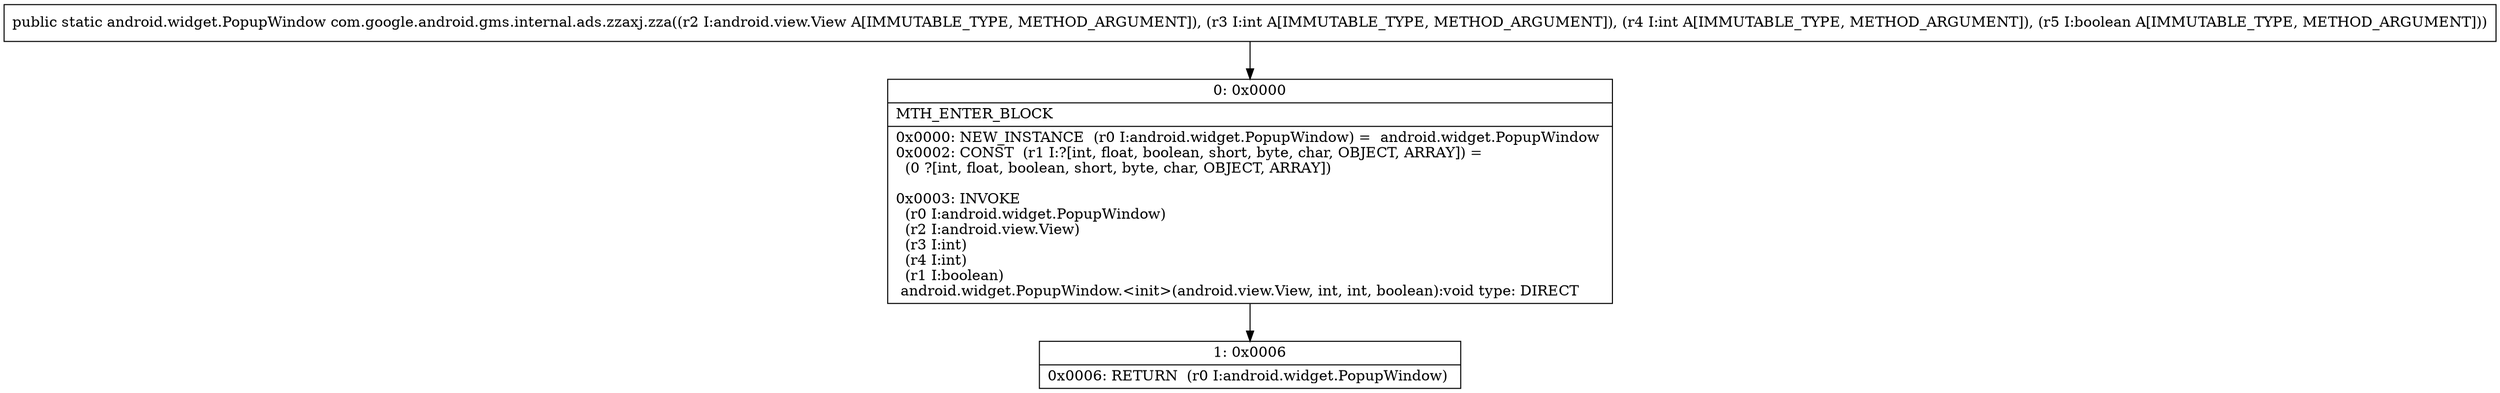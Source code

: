 digraph "CFG forcom.google.android.gms.internal.ads.zzaxj.zza(Landroid\/view\/View;IIZ)Landroid\/widget\/PopupWindow;" {
Node_0 [shape=record,label="{0\:\ 0x0000|MTH_ENTER_BLOCK\l|0x0000: NEW_INSTANCE  (r0 I:android.widget.PopupWindow) =  android.widget.PopupWindow \l0x0002: CONST  (r1 I:?[int, float, boolean, short, byte, char, OBJECT, ARRAY]) = \l  (0 ?[int, float, boolean, short, byte, char, OBJECT, ARRAY])\l \l0x0003: INVOKE  \l  (r0 I:android.widget.PopupWindow)\l  (r2 I:android.view.View)\l  (r3 I:int)\l  (r4 I:int)\l  (r1 I:boolean)\l android.widget.PopupWindow.\<init\>(android.view.View, int, int, boolean):void type: DIRECT \l}"];
Node_1 [shape=record,label="{1\:\ 0x0006|0x0006: RETURN  (r0 I:android.widget.PopupWindow) \l}"];
MethodNode[shape=record,label="{public static android.widget.PopupWindow com.google.android.gms.internal.ads.zzaxj.zza((r2 I:android.view.View A[IMMUTABLE_TYPE, METHOD_ARGUMENT]), (r3 I:int A[IMMUTABLE_TYPE, METHOD_ARGUMENT]), (r4 I:int A[IMMUTABLE_TYPE, METHOD_ARGUMENT]), (r5 I:boolean A[IMMUTABLE_TYPE, METHOD_ARGUMENT])) }"];
MethodNode -> Node_0;
Node_0 -> Node_1;
}

